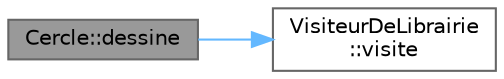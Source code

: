 digraph "Cercle::dessine"
{
 // LATEX_PDF_SIZE
  bgcolor="transparent";
  edge [fontname=Helvetica,fontsize=10,labelfontname=Helvetica,labelfontsize=10];
  node [fontname=Helvetica,fontsize=10,shape=box,height=0.2,width=0.4];
  rankdir="LR";
  Node1 [label="Cercle::dessine",height=0.2,width=0.4,color="gray40", fillcolor="grey60", style="filled", fontcolor="black",tooltip="Visiteur de librairie qui va se charger de dessiner le polygone."];
  Node1 -> Node2 [color="steelblue1",style="solid"];
  Node2 [label="VisiteurDeLibrairie\l::visite",height=0.2,width=0.4,color="grey40", fillcolor="white", style="filled",URL="$class_visiteur_de_librairie.html#a5512db1122c76a6dcfc494f360f30ad6",tooltip="Visite qui permet de dessiner une forme avec une librairie graphique."];
}
